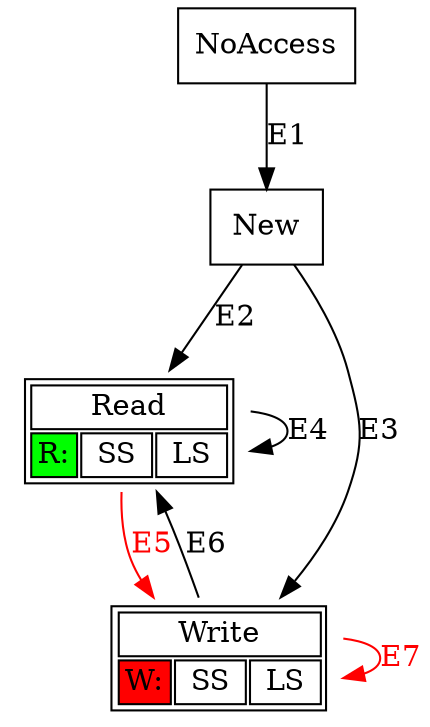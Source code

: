 digraph prop1 {
   NoAccess [shape=rectangle label="NoAccess"];
   New   [shape=rectangle label="New"];

   Read  [shape=plaintext label=<<TABLE BGCOLOR="white"> <tr> 
        <td colspan="3">Read</td> 
      </tr> <tr> 
        <td bgcolor="green">R:</td>
        <td> SS </td>
        <td> LS </td>
      </tr> </TABLE>>
    ]

   Write  [shape=plaintext label=<<TABLE BGCOLOR="white"> <tr> 
        <td colspan="3">Write</td> 
      </tr> <tr> 
        <td bgcolor="red">W:</td>
        <td> SS </td>
        <td> LS </td>
      </tr> </TABLE>>
    ]


   NoAccess -> New    [label="E1"];
   New      -> Read   [label="E2"];
   New      -> Write  [label="E3"];
   Read     -> Read   [label="E4"];
   Read     -> Write  [label="E5" color="red" fontcolor="red"];
   Write    -> Read   [label="E6"];
   Write    -> Write  [label="E7" color="red" fontcolor="red"];
}
